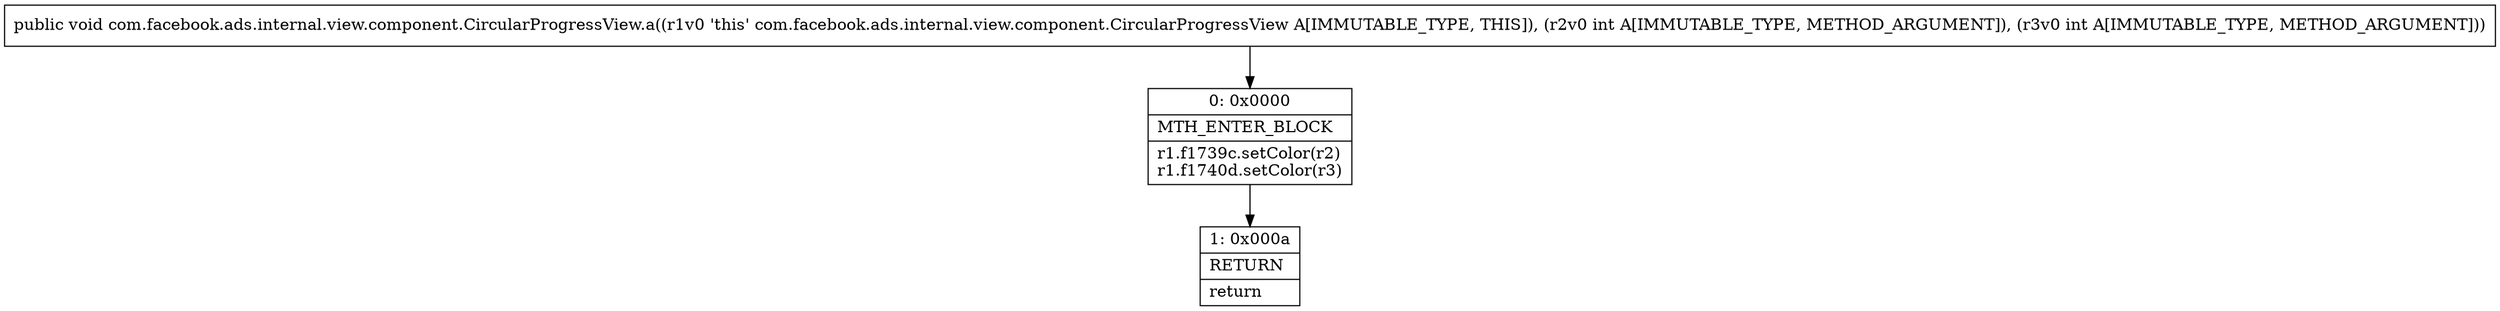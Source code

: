digraph "CFG forcom.facebook.ads.internal.view.component.CircularProgressView.a(II)V" {
Node_0 [shape=record,label="{0\:\ 0x0000|MTH_ENTER_BLOCK\l|r1.f1739c.setColor(r2)\lr1.f1740d.setColor(r3)\l}"];
Node_1 [shape=record,label="{1\:\ 0x000a|RETURN\l|return\l}"];
MethodNode[shape=record,label="{public void com.facebook.ads.internal.view.component.CircularProgressView.a((r1v0 'this' com.facebook.ads.internal.view.component.CircularProgressView A[IMMUTABLE_TYPE, THIS]), (r2v0 int A[IMMUTABLE_TYPE, METHOD_ARGUMENT]), (r3v0 int A[IMMUTABLE_TYPE, METHOD_ARGUMENT])) }"];
MethodNode -> Node_0;
Node_0 -> Node_1;
}

